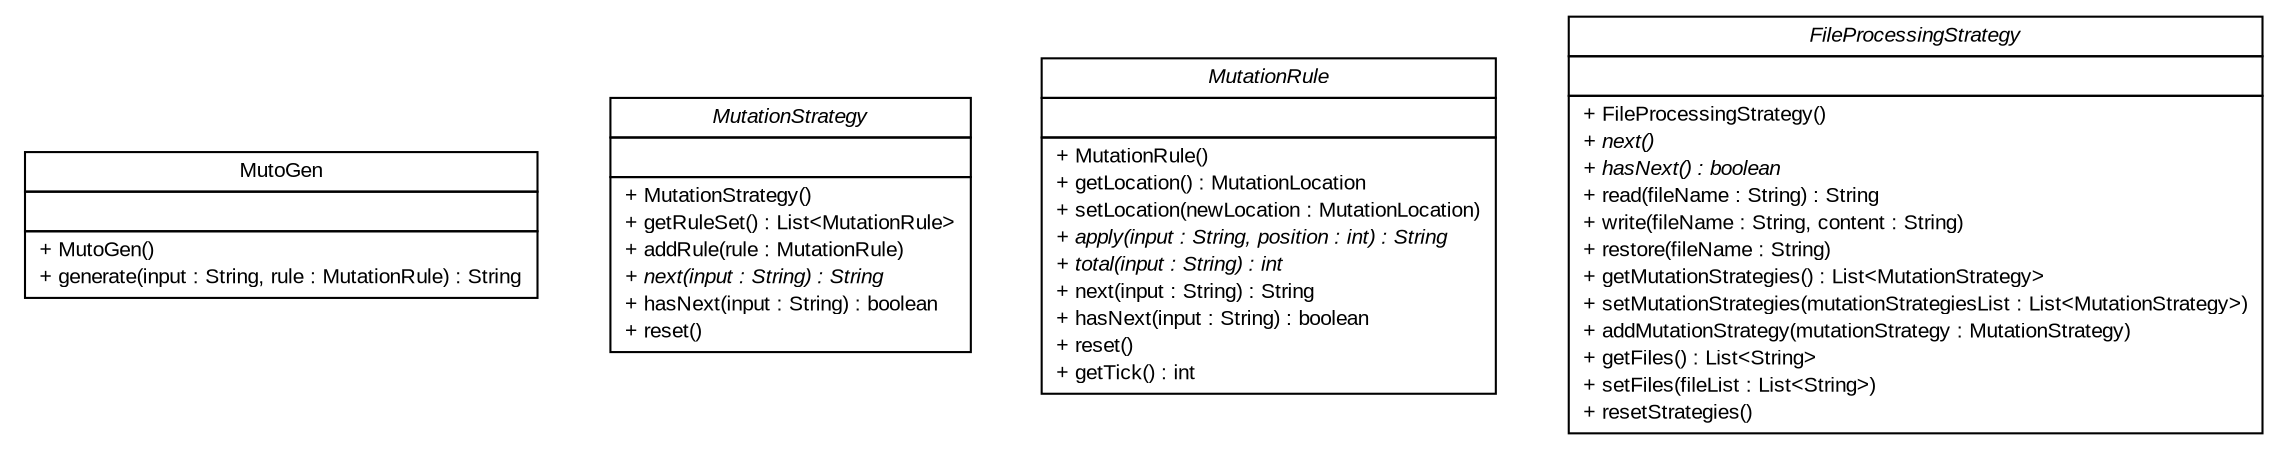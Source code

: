 #!/usr/local/bin/dot
#
# Class diagram 
# Generated by UMLGraph version R5_6 (http://www.umlgraph.org/)
#

digraph G {
	edge [fontname="arial",fontsize=10,labelfontname="arial",labelfontsize=10];
	node [fontname="arial",fontsize=10,shape=plaintext];
	nodesep=0.25;
	ranksep=0.5;
	// com.github.mkolisnyk.muto.generator.MutoGen
	c17 [label=<<table title="com.github.mkolisnyk.muto.generator.MutoGen" border="0" cellborder="1" cellspacing="0" cellpadding="2" port="p" href="./MutoGen.html">
		<tr><td><table border="0" cellspacing="0" cellpadding="1">
<tr><td align="center" balign="center"> MutoGen </td></tr>
		</table></td></tr>
		<tr><td><table border="0" cellspacing="0" cellpadding="1">
<tr><td align="left" balign="left">  </td></tr>
		</table></td></tr>
		<tr><td><table border="0" cellspacing="0" cellpadding="1">
<tr><td align="left" balign="left"> + MutoGen() </td></tr>
<tr><td align="left" balign="left"> + generate(input : String, rule : MutationRule) : String </td></tr>
		</table></td></tr>
		</table>>, URL="./MutoGen.html", fontname="arial", fontcolor="black", fontsize=10.0];
	// com.github.mkolisnyk.muto.generator.MutationStrategy
	c18 [label=<<table title="com.github.mkolisnyk.muto.generator.MutationStrategy" border="0" cellborder="1" cellspacing="0" cellpadding="2" port="p" href="./MutationStrategy.html">
		<tr><td><table border="0" cellspacing="0" cellpadding="1">
<tr><td align="center" balign="center"><font face="arial italic"> MutationStrategy </font></td></tr>
		</table></td></tr>
		<tr><td><table border="0" cellspacing="0" cellpadding="1">
<tr><td align="left" balign="left">  </td></tr>
		</table></td></tr>
		<tr><td><table border="0" cellspacing="0" cellpadding="1">
<tr><td align="left" balign="left"> + MutationStrategy() </td></tr>
<tr><td align="left" balign="left"> + getRuleSet() : List&lt;MutationRule&gt; </td></tr>
<tr><td align="left" balign="left"> + addRule(rule : MutationRule) </td></tr>
<tr><td align="left" balign="left"><font face="arial italic" point-size="10.0"> + next(input : String) : String </font></td></tr>
<tr><td align="left" balign="left"> + hasNext(input : String) : boolean </td></tr>
<tr><td align="left" balign="left"> + reset() </td></tr>
		</table></td></tr>
		</table>>, URL="./MutationStrategy.html", fontname="arial", fontcolor="black", fontsize=10.0];
	// com.github.mkolisnyk.muto.generator.MutationRule
	c19 [label=<<table title="com.github.mkolisnyk.muto.generator.MutationRule" border="0" cellborder="1" cellspacing="0" cellpadding="2" port="p" href="./MutationRule.html">
		<tr><td><table border="0" cellspacing="0" cellpadding="1">
<tr><td align="center" balign="center"><font face="arial italic"> MutationRule </font></td></tr>
		</table></td></tr>
		<tr><td><table border="0" cellspacing="0" cellpadding="1">
<tr><td align="left" balign="left">  </td></tr>
		</table></td></tr>
		<tr><td><table border="0" cellspacing="0" cellpadding="1">
<tr><td align="left" balign="left"> + MutationRule() </td></tr>
<tr><td align="left" balign="left"> + getLocation() : MutationLocation </td></tr>
<tr><td align="left" balign="left"> + setLocation(newLocation : MutationLocation) </td></tr>
<tr><td align="left" balign="left"><font face="arial italic" point-size="10.0"> + apply(input : String, position : int) : String </font></td></tr>
<tr><td align="left" balign="left"><font face="arial italic" point-size="10.0"> + total(input : String) : int </font></td></tr>
<tr><td align="left" balign="left"> + next(input : String) : String </td></tr>
<tr><td align="left" balign="left"> + hasNext(input : String) : boolean </td></tr>
<tr><td align="left" balign="left"> + reset() </td></tr>
<tr><td align="left" balign="left"> + getTick() : int </td></tr>
		</table></td></tr>
		</table>>, URL="./MutationRule.html", fontname="arial", fontcolor="black", fontsize=10.0];
	// com.github.mkolisnyk.muto.generator.FileProcessingStrategy
	c20 [label=<<table title="com.github.mkolisnyk.muto.generator.FileProcessingStrategy" border="0" cellborder="1" cellspacing="0" cellpadding="2" port="p" href="./FileProcessingStrategy.html">
		<tr><td><table border="0" cellspacing="0" cellpadding="1">
<tr><td align="center" balign="center"><font face="arial italic"> FileProcessingStrategy </font></td></tr>
		</table></td></tr>
		<tr><td><table border="0" cellspacing="0" cellpadding="1">
<tr><td align="left" balign="left">  </td></tr>
		</table></td></tr>
		<tr><td><table border="0" cellspacing="0" cellpadding="1">
<tr><td align="left" balign="left"> + FileProcessingStrategy() </td></tr>
<tr><td align="left" balign="left"><font face="arial italic" point-size="10.0"> + next() </font></td></tr>
<tr><td align="left" balign="left"><font face="arial italic" point-size="10.0"> + hasNext() : boolean </font></td></tr>
<tr><td align="left" balign="left"> + read(fileName : String) : String </td></tr>
<tr><td align="left" balign="left"> + write(fileName : String, content : String) </td></tr>
<tr><td align="left" balign="left"> + restore(fileName : String) </td></tr>
<tr><td align="left" balign="left"> + getMutationStrategies() : List&lt;MutationStrategy&gt; </td></tr>
<tr><td align="left" balign="left"> + setMutationStrategies(mutationStrategiesList : List&lt;MutationStrategy&gt;) </td></tr>
<tr><td align="left" balign="left"> + addMutationStrategy(mutationStrategy : MutationStrategy) </td></tr>
<tr><td align="left" balign="left"> + getFiles() : List&lt;String&gt; </td></tr>
<tr><td align="left" balign="left"> + setFiles(fileList : List&lt;String&gt;) </td></tr>
<tr><td align="left" balign="left"> + resetStrategies() </td></tr>
		</table></td></tr>
		</table>>, URL="./FileProcessingStrategy.html", fontname="arial", fontcolor="black", fontsize=10.0];
}

